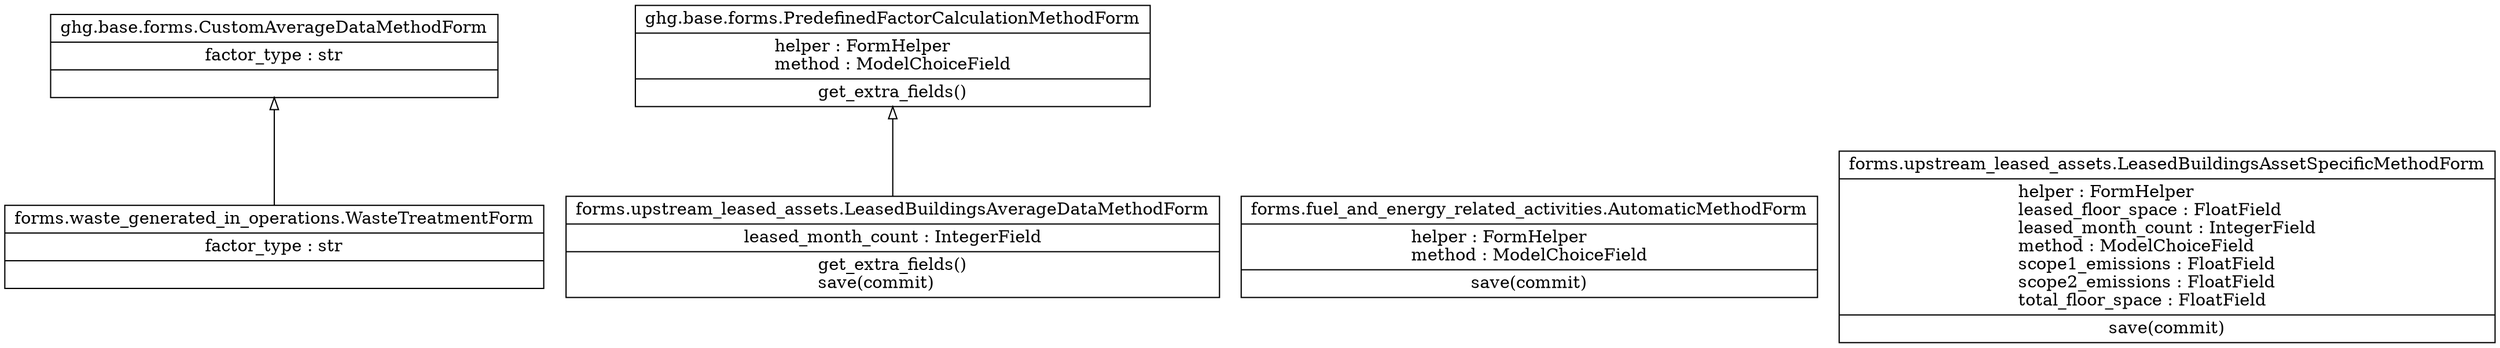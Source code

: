 digraph "classes" {
rankdir=BT
charset="utf-8"
"ghg.base.forms.CustomAverageDataMethodForm" [color="black", fontcolor="black", label=<{ghg.base.forms.CustomAverageDataMethodForm|factor_type : str<br ALIGN="LEFT"/>|}>, shape="record", style="solid"];
"ghg.base.forms.PredefinedFactorCalculationMethodForm" [color="black", fontcolor="black", label=<{ghg.base.forms.PredefinedFactorCalculationMethodForm|helper : FormHelper<br ALIGN="LEFT"/>method : ModelChoiceField<br ALIGN="LEFT"/>|get_extra_fields()<br ALIGN="LEFT"/>}>, shape="record", style="solid"];
"forms.fuel_and_energy_related_activities.AutomaticMethodForm" [color="black", fontcolor="black", label=<{forms.fuel_and_energy_related_activities.AutomaticMethodForm|helper : FormHelper<br ALIGN="LEFT"/>method : ModelChoiceField<br ALIGN="LEFT"/>|save(commit)<br ALIGN="LEFT"/>}>, shape="record", style="solid"];
"forms.upstream_leased_assets.LeasedBuildingsAssetSpecificMethodForm" [color="black", fontcolor="black", label=<{forms.upstream_leased_assets.LeasedBuildingsAssetSpecificMethodForm|helper : FormHelper<br ALIGN="LEFT"/>leased_floor_space : FloatField<br ALIGN="LEFT"/>leased_month_count : IntegerField<br ALIGN="LEFT"/>method : ModelChoiceField<br ALIGN="LEFT"/>scope1_emissions : FloatField<br ALIGN="LEFT"/>scope2_emissions : FloatField<br ALIGN="LEFT"/>total_floor_space : FloatField<br ALIGN="LEFT"/>|save(commit)<br ALIGN="LEFT"/>}>, shape="record", style="solid"];
"forms.upstream_leased_assets.LeasedBuildingsAverageDataMethodForm" [color="black", fontcolor="black", label=<{forms.upstream_leased_assets.LeasedBuildingsAverageDataMethodForm|leased_month_count : IntegerField<br ALIGN="LEFT"/>|get_extra_fields()<br ALIGN="LEFT"/>save(commit)<br ALIGN="LEFT"/>}>, shape="record", style="solid"];
"forms.waste_generated_in_operations.WasteTreatmentForm" [color="black", fontcolor="black", label=<{forms.waste_generated_in_operations.WasteTreatmentForm|factor_type : str<br ALIGN="LEFT"/>|}>, shape="record", style="solid"];
"forms.upstream_leased_assets.LeasedBuildingsAverageDataMethodForm" -> "ghg.base.forms.PredefinedFactorCalculationMethodForm" [arrowhead="empty", arrowtail="none"];
"forms.waste_generated_in_operations.WasteTreatmentForm" -> "ghg.base.forms.CustomAverageDataMethodForm" [arrowhead="empty", arrowtail="none"];
}
